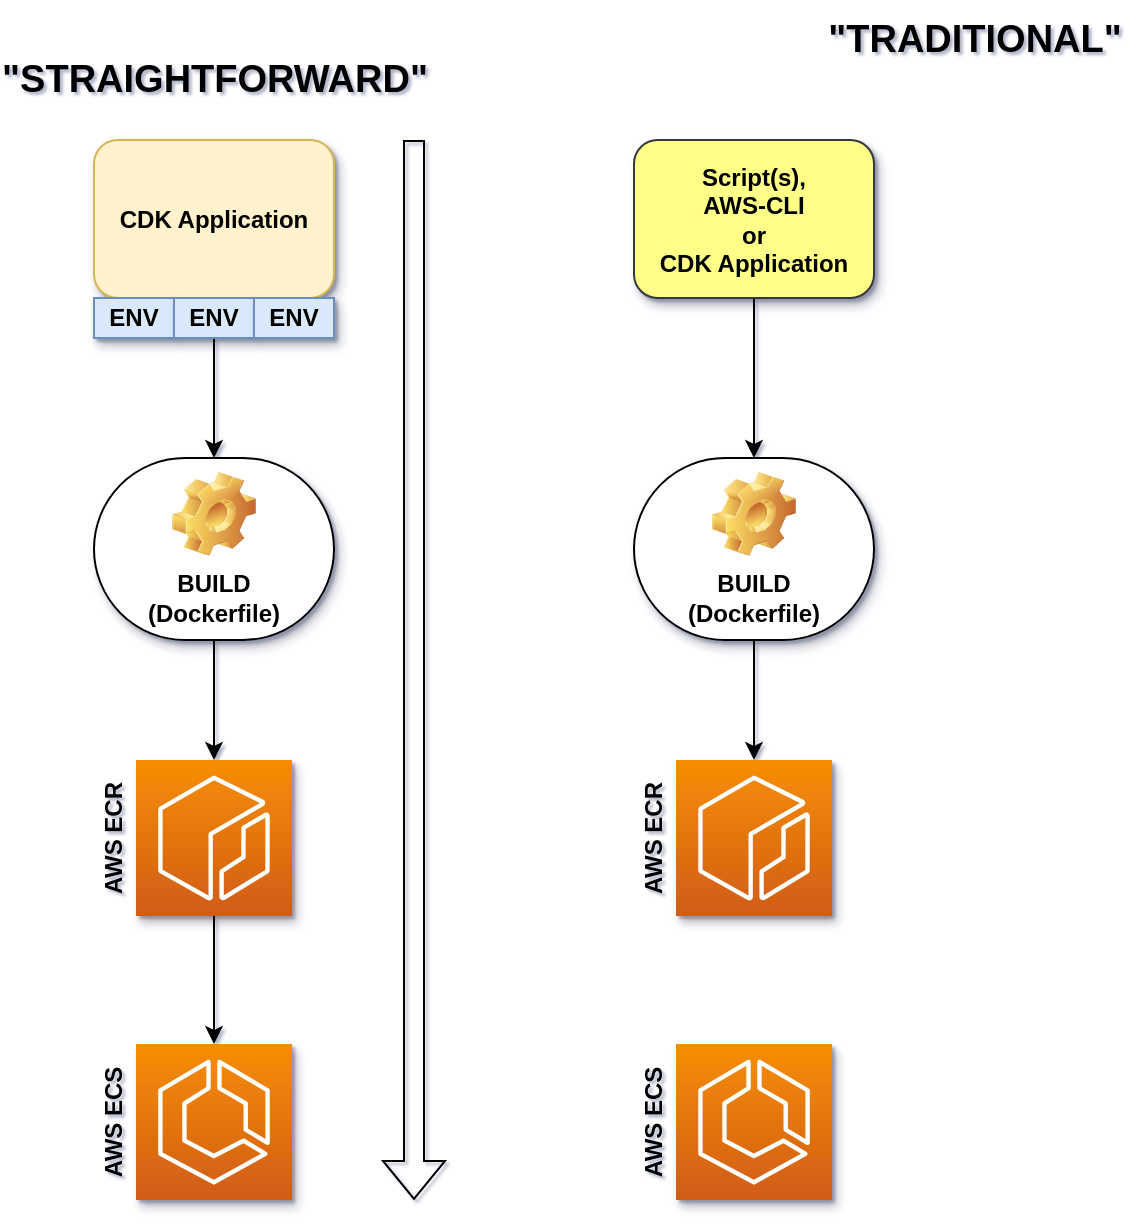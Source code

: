 <mxfile version="21.2.3" type="github">
  <diagram name="Stránka-1" id="pbJBylKxU5VuryBFHDFz">
    <mxGraphModel dx="1026" dy="1750" grid="1" gridSize="10" guides="1" tooltips="1" connect="1" arrows="1" fold="1" page="1" pageScale="1" pageWidth="827" pageHeight="1169" background="none" math="0" shadow="1">
      <root>
        <mxCell id="0" />
        <mxCell id="1" parent="0" />
        <mxCell id="vKwGqFaDPew6xlJv7KLT-27" value="" style="edgeStyle=orthogonalEdgeStyle;rounded=0;orthogonalLoop=1;jettySize=auto;html=1;" edge="1" parent="1" source="vKwGqFaDPew6xlJv7KLT-4" target="vKwGqFaDPew6xlJv7KLT-12">
          <mxGeometry relative="1" as="geometry" />
        </mxCell>
        <mxCell id="vKwGqFaDPew6xlJv7KLT-4" value="CDK Application" style="rounded=1;whiteSpace=wrap;html=1;fillColor=#fff2cc;strokeColor=#d6b656;shadow=1;fontStyle=1" vertex="1" parent="1">
          <mxGeometry x="110" y="-1010" width="120" height="79" as="geometry" />
        </mxCell>
        <mxCell id="vKwGqFaDPew6xlJv7KLT-5" value="ENV" style="rounded=0;whiteSpace=wrap;html=1;fillColor=#dae8fc;strokeColor=#6c8ebf;shadow=1;fontStyle=1" vertex="1" parent="1">
          <mxGeometry x="110" y="-931" width="40" height="20" as="geometry" />
        </mxCell>
        <mxCell id="vKwGqFaDPew6xlJv7KLT-6" value="ENV" style="rounded=0;whiteSpace=wrap;html=1;fillColor=#dae8fc;strokeColor=#6c8ebf;shadow=1;fontStyle=1" vertex="1" parent="1">
          <mxGeometry x="150" y="-931" width="40" height="20" as="geometry" />
        </mxCell>
        <mxCell id="vKwGqFaDPew6xlJv7KLT-7" value="ENV" style="rounded=0;whiteSpace=wrap;html=1;fillColor=#dae8fc;strokeColor=#6c8ebf;shadow=1;fontStyle=1" vertex="1" parent="1">
          <mxGeometry x="190" y="-931" width="40" height="20" as="geometry" />
        </mxCell>
        <mxCell id="vKwGqFaDPew6xlJv7KLT-32" value="" style="edgeStyle=orthogonalEdgeStyle;rounded=0;orthogonalLoop=1;jettySize=auto;html=1;" edge="1" parent="1" source="vKwGqFaDPew6xlJv7KLT-12" target="vKwGqFaDPew6xlJv7KLT-13">
          <mxGeometry relative="1" as="geometry" />
        </mxCell>
        <mxCell id="vKwGqFaDPew6xlJv7KLT-12" value="BUILD&lt;br&gt;(Dockerfile)" style="label;whiteSpace=wrap;html=1;align=center;verticalAlign=bottom;spacingLeft=0;spacingBottom=4;imageAlign=center;imageVerticalAlign=top;image=img/clipart/Gear_128x128.png;arcSize=50;shadow=1;" vertex="1" parent="1">
          <mxGeometry x="110" y="-851" width="120" height="91" as="geometry" />
        </mxCell>
        <mxCell id="vKwGqFaDPew6xlJv7KLT-34" value="" style="edgeStyle=orthogonalEdgeStyle;rounded=0;orthogonalLoop=1;jettySize=auto;html=1;" edge="1" parent="1" source="vKwGqFaDPew6xlJv7KLT-13" target="vKwGqFaDPew6xlJv7KLT-14">
          <mxGeometry relative="1" as="geometry" />
        </mxCell>
        <mxCell id="vKwGqFaDPew6xlJv7KLT-13" value="" style="sketch=0;points=[[0,0,0],[0.25,0,0],[0.5,0,0],[0.75,0,0],[1,0,0],[0,1,0],[0.25,1,0],[0.5,1,0],[0.75,1,0],[1,1,0],[0,0.25,0],[0,0.5,0],[0,0.75,0],[1,0.25,0],[1,0.5,0],[1,0.75,0]];outlineConnect=0;fontColor=#232F3E;gradientColor=#F78E04;gradientDirection=north;fillColor=#D05C17;strokeColor=#ffffff;dashed=0;verticalLabelPosition=bottom;verticalAlign=top;align=center;html=1;fontSize=12;fontStyle=0;aspect=fixed;shape=mxgraph.aws4.resourceIcon;resIcon=mxgraph.aws4.ecr;shadow=1;" vertex="1" parent="1">
          <mxGeometry x="131" y="-700" width="78" height="78" as="geometry" />
        </mxCell>
        <mxCell id="vKwGqFaDPew6xlJv7KLT-14" value="" style="sketch=0;points=[[0,0,0],[0.25,0,0],[0.5,0,0],[0.75,0,0],[1,0,0],[0,1,0],[0.25,1,0],[0.5,1,0],[0.75,1,0],[1,1,0],[0,0.25,0],[0,0.5,0],[0,0.75,0],[1,0.25,0],[1,0.5,0],[1,0.75,0]];outlineConnect=0;fontColor=#232F3E;gradientColor=#F78E04;gradientDirection=north;fillColor=#D05C17;strokeColor=#ffffff;dashed=0;verticalLabelPosition=bottom;verticalAlign=top;align=center;html=1;fontSize=12;fontStyle=0;aspect=fixed;shape=mxgraph.aws4.resourceIcon;resIcon=mxgraph.aws4.ecs;shadow=1;" vertex="1" parent="1">
          <mxGeometry x="131" y="-558" width="78" height="78" as="geometry" />
        </mxCell>
        <mxCell id="vKwGqFaDPew6xlJv7KLT-16" value="AWS ECR" style="text;html=1;strokeColor=none;fillColor=none;align=center;verticalAlign=middle;whiteSpace=wrap;rounded=0;rotation=-90;fontStyle=1" vertex="1" parent="1">
          <mxGeometry x="90" y="-676" width="60" height="30" as="geometry" />
        </mxCell>
        <mxCell id="vKwGqFaDPew6xlJv7KLT-18" value="AWS ECS" style="text;html=1;strokeColor=none;fillColor=none;align=center;verticalAlign=middle;whiteSpace=wrap;rounded=0;rotation=-90;fontStyle=1" vertex="1" parent="1">
          <mxGeometry x="90" y="-534" width="60" height="30" as="geometry" />
        </mxCell>
        <mxCell id="vKwGqFaDPew6xlJv7KLT-23" value="&quot;STRAIGHTFORWARD&quot;" style="text;html=1;fontSize=19;fontStyle=1;verticalAlign=middle;align=center;fillColor=none;" vertex="1" parent="1">
          <mxGeometry x="120" y="-1060" width="100" height="40" as="geometry" />
        </mxCell>
        <mxCell id="vKwGqFaDPew6xlJv7KLT-36" value="" style="edgeStyle=orthogonalEdgeStyle;rounded=0;orthogonalLoop=1;jettySize=auto;html=1;" edge="1" parent="1" source="vKwGqFaDPew6xlJv7KLT-24" target="vKwGqFaDPew6xlJv7KLT-35">
          <mxGeometry relative="1" as="geometry" />
        </mxCell>
        <mxCell id="vKwGqFaDPew6xlJv7KLT-24" value="Script(s),&lt;br&gt;AWS-CLI&lt;br&gt;or&lt;br&gt;CDK Application" style="rounded=1;whiteSpace=wrap;html=1;fillColor=#ffff88;strokeColor=#36393d;shadow=1;fontStyle=1" vertex="1" parent="1">
          <mxGeometry x="380" y="-1010" width="120" height="79" as="geometry" />
        </mxCell>
        <mxCell id="vKwGqFaDPew6xlJv7KLT-39" value="" style="edgeStyle=orthogonalEdgeStyle;rounded=0;orthogonalLoop=1;jettySize=auto;html=1;" edge="1" parent="1" source="vKwGqFaDPew6xlJv7KLT-35" target="vKwGqFaDPew6xlJv7KLT-38">
          <mxGeometry relative="1" as="geometry" />
        </mxCell>
        <mxCell id="vKwGqFaDPew6xlJv7KLT-35" value="BUILD&lt;br&gt;(Dockerfile)" style="label;whiteSpace=wrap;html=1;align=center;verticalAlign=bottom;spacingLeft=0;spacingBottom=4;imageAlign=center;imageVerticalAlign=top;image=img/clipart/Gear_128x128.png;arcSize=50;shadow=1;" vertex="1" parent="1">
          <mxGeometry x="380" y="-851" width="120" height="91" as="geometry" />
        </mxCell>
        <mxCell id="vKwGqFaDPew6xlJv7KLT-38" value="" style="sketch=0;points=[[0,0,0],[0.25,0,0],[0.5,0,0],[0.75,0,0],[1,0,0],[0,1,0],[0.25,1,0],[0.5,1,0],[0.75,1,0],[1,1,0],[0,0.25,0],[0,0.5,0],[0,0.75,0],[1,0.25,0],[1,0.5,0],[1,0.75,0]];outlineConnect=0;fontColor=#232F3E;gradientColor=#F78E04;gradientDirection=north;fillColor=#D05C17;strokeColor=#ffffff;dashed=0;verticalLabelPosition=bottom;verticalAlign=top;align=center;html=1;fontSize=12;fontStyle=0;aspect=fixed;shape=mxgraph.aws4.resourceIcon;resIcon=mxgraph.aws4.ecr;shadow=1;" vertex="1" parent="1">
          <mxGeometry x="401" y="-700" width="78" height="78" as="geometry" />
        </mxCell>
        <mxCell id="vKwGqFaDPew6xlJv7KLT-40" value="AWS ECR" style="text;html=1;strokeColor=none;fillColor=none;align=center;verticalAlign=middle;whiteSpace=wrap;rounded=0;rotation=-90;fontStyle=1" vertex="1" parent="1">
          <mxGeometry x="360" y="-676" width="60" height="30" as="geometry" />
        </mxCell>
        <mxCell id="vKwGqFaDPew6xlJv7KLT-41" value="" style="sketch=0;points=[[0,0,0],[0.25,0,0],[0.5,0,0],[0.75,0,0],[1,0,0],[0,1,0],[0.25,1,0],[0.5,1,0],[0.75,1,0],[1,1,0],[0,0.25,0],[0,0.5,0],[0,0.75,0],[1,0.25,0],[1,0.5,0],[1,0.75,0]];outlineConnect=0;fontColor=#232F3E;gradientColor=#F78E04;gradientDirection=north;fillColor=#D05C17;strokeColor=#ffffff;dashed=0;verticalLabelPosition=bottom;verticalAlign=top;align=center;html=1;fontSize=12;fontStyle=0;aspect=fixed;shape=mxgraph.aws4.resourceIcon;resIcon=mxgraph.aws4.ecs;shadow=1;" vertex="1" parent="1">
          <mxGeometry x="401" y="-558" width="78" height="78" as="geometry" />
        </mxCell>
        <mxCell id="vKwGqFaDPew6xlJv7KLT-42" value="AWS ECS" style="text;html=1;strokeColor=none;fillColor=none;align=center;verticalAlign=middle;whiteSpace=wrap;rounded=0;rotation=-90;fontStyle=1" vertex="1" parent="1">
          <mxGeometry x="360" y="-534" width="60" height="30" as="geometry" />
        </mxCell>
        <mxCell id="vKwGqFaDPew6xlJv7KLT-43" value="&quot;TRADITIONAL&quot;" style="text;html=1;fontSize=19;fontStyle=1;verticalAlign=middle;align=center;fillColor=none;" vertex="1" parent="1">
          <mxGeometry x="500" y="-1080" width="100" height="40" as="geometry" />
        </mxCell>
        <mxCell id="vKwGqFaDPew6xlJv7KLT-44" value="" style="shape=flexArrow;endArrow=classic;html=1;rounded=0;" edge="1" parent="1">
          <mxGeometry width="50" height="50" relative="1" as="geometry">
            <mxPoint x="270" y="-1010" as="sourcePoint" />
            <mxPoint x="270" y="-480" as="targetPoint" />
          </mxGeometry>
        </mxCell>
      </root>
    </mxGraphModel>
  </diagram>
</mxfile>
